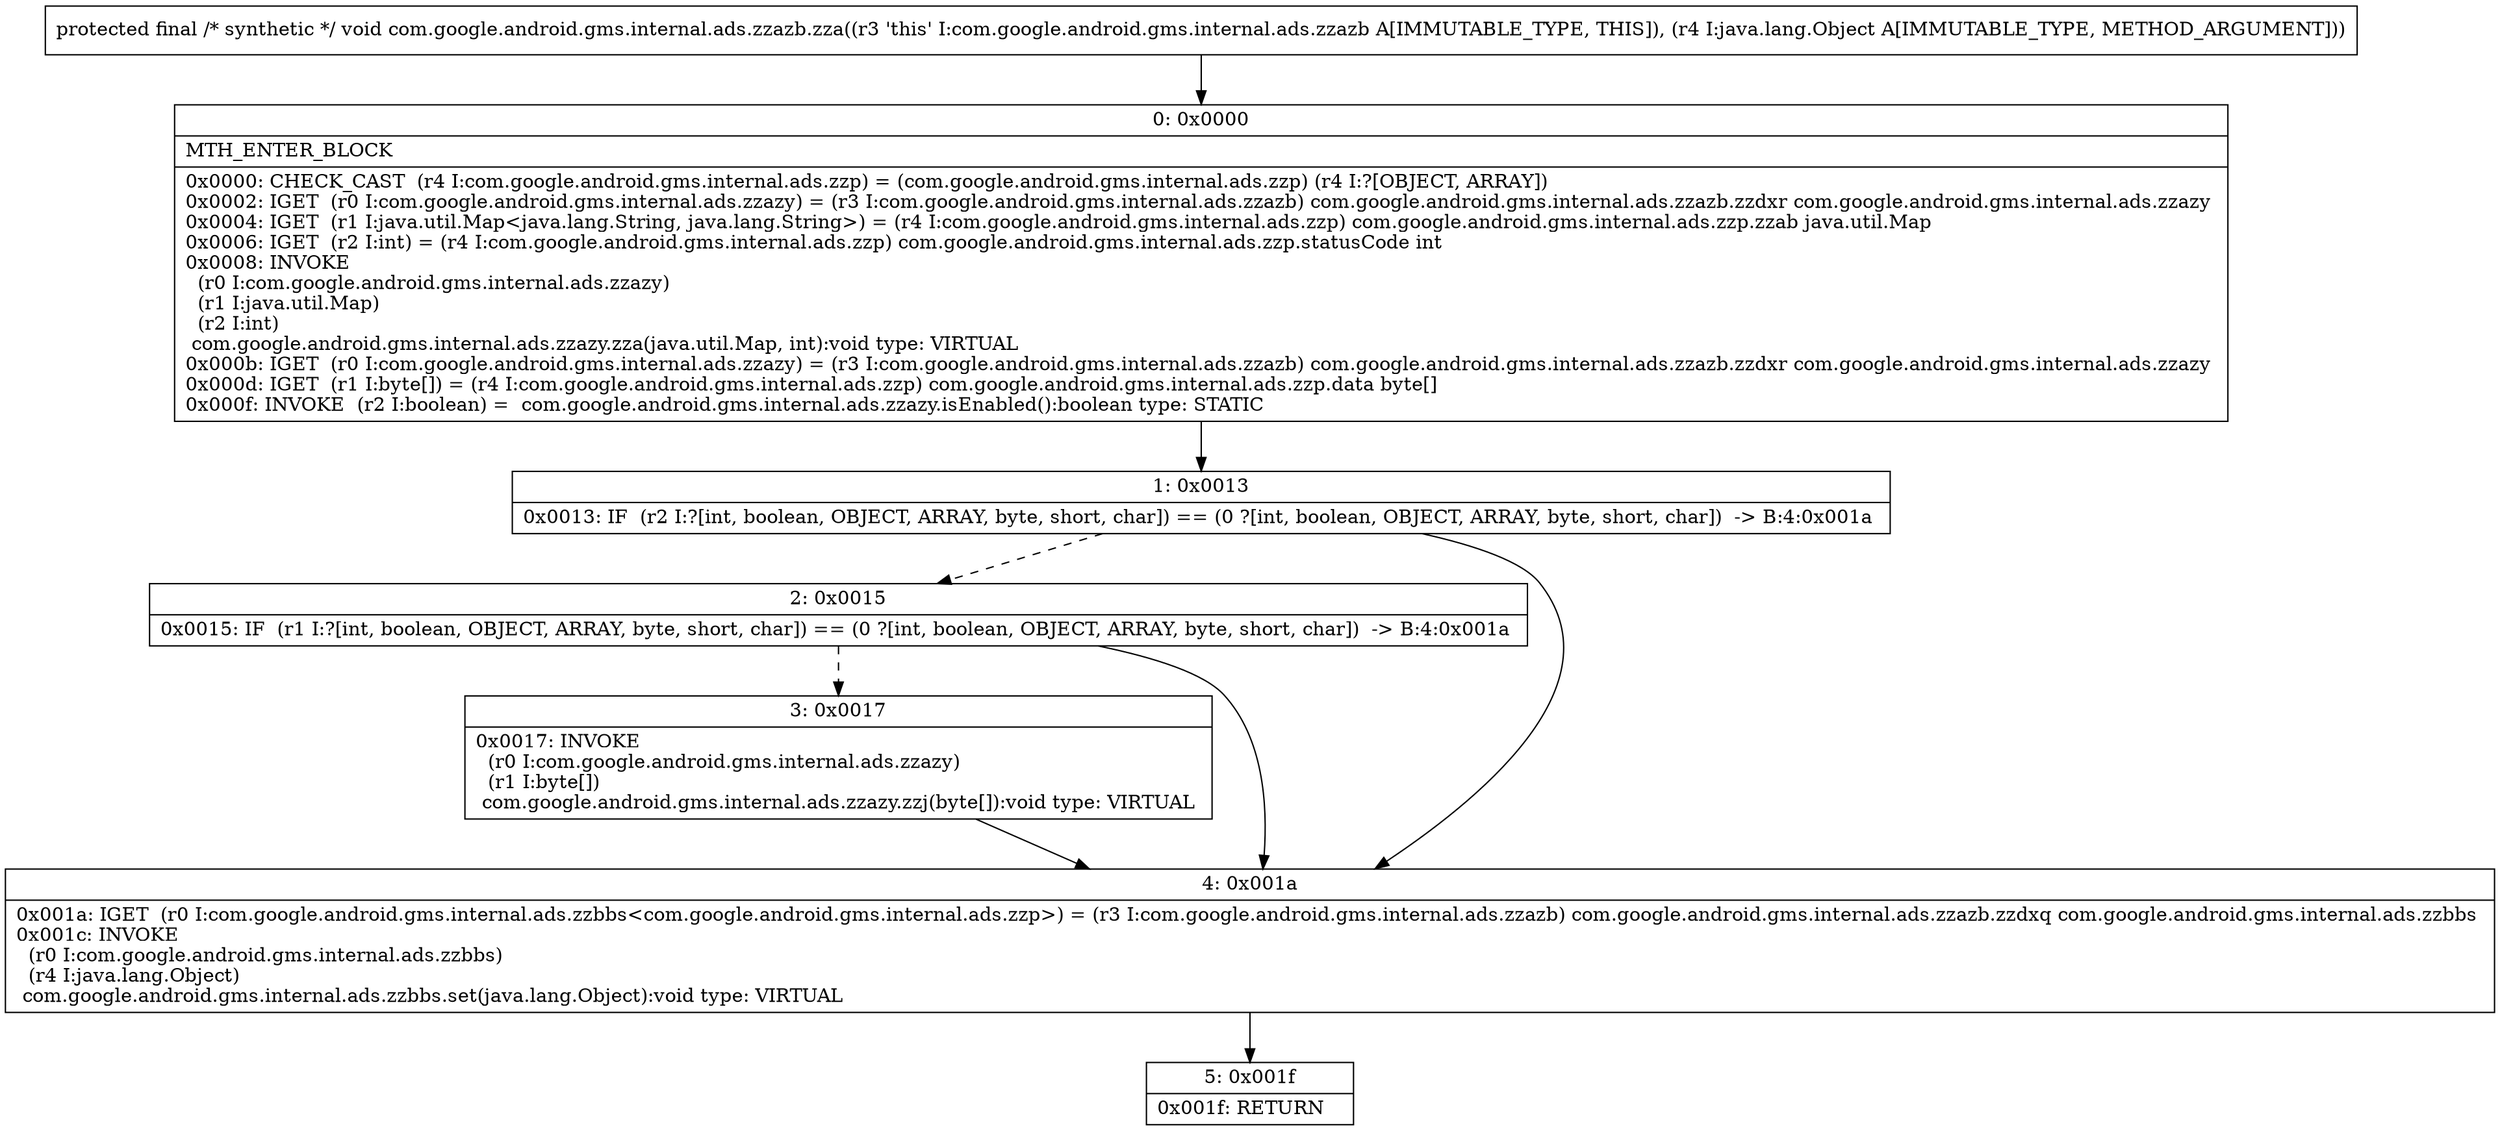 digraph "CFG forcom.google.android.gms.internal.ads.zzazb.zza(Ljava\/lang\/Object;)V" {
Node_0 [shape=record,label="{0\:\ 0x0000|MTH_ENTER_BLOCK\l|0x0000: CHECK_CAST  (r4 I:com.google.android.gms.internal.ads.zzp) = (com.google.android.gms.internal.ads.zzp) (r4 I:?[OBJECT, ARRAY]) \l0x0002: IGET  (r0 I:com.google.android.gms.internal.ads.zzazy) = (r3 I:com.google.android.gms.internal.ads.zzazb) com.google.android.gms.internal.ads.zzazb.zzdxr com.google.android.gms.internal.ads.zzazy \l0x0004: IGET  (r1 I:java.util.Map\<java.lang.String, java.lang.String\>) = (r4 I:com.google.android.gms.internal.ads.zzp) com.google.android.gms.internal.ads.zzp.zzab java.util.Map \l0x0006: IGET  (r2 I:int) = (r4 I:com.google.android.gms.internal.ads.zzp) com.google.android.gms.internal.ads.zzp.statusCode int \l0x0008: INVOKE  \l  (r0 I:com.google.android.gms.internal.ads.zzazy)\l  (r1 I:java.util.Map)\l  (r2 I:int)\l com.google.android.gms.internal.ads.zzazy.zza(java.util.Map, int):void type: VIRTUAL \l0x000b: IGET  (r0 I:com.google.android.gms.internal.ads.zzazy) = (r3 I:com.google.android.gms.internal.ads.zzazb) com.google.android.gms.internal.ads.zzazb.zzdxr com.google.android.gms.internal.ads.zzazy \l0x000d: IGET  (r1 I:byte[]) = (r4 I:com.google.android.gms.internal.ads.zzp) com.google.android.gms.internal.ads.zzp.data byte[] \l0x000f: INVOKE  (r2 I:boolean) =  com.google.android.gms.internal.ads.zzazy.isEnabled():boolean type: STATIC \l}"];
Node_1 [shape=record,label="{1\:\ 0x0013|0x0013: IF  (r2 I:?[int, boolean, OBJECT, ARRAY, byte, short, char]) == (0 ?[int, boolean, OBJECT, ARRAY, byte, short, char])  \-\> B:4:0x001a \l}"];
Node_2 [shape=record,label="{2\:\ 0x0015|0x0015: IF  (r1 I:?[int, boolean, OBJECT, ARRAY, byte, short, char]) == (0 ?[int, boolean, OBJECT, ARRAY, byte, short, char])  \-\> B:4:0x001a \l}"];
Node_3 [shape=record,label="{3\:\ 0x0017|0x0017: INVOKE  \l  (r0 I:com.google.android.gms.internal.ads.zzazy)\l  (r1 I:byte[])\l com.google.android.gms.internal.ads.zzazy.zzj(byte[]):void type: VIRTUAL \l}"];
Node_4 [shape=record,label="{4\:\ 0x001a|0x001a: IGET  (r0 I:com.google.android.gms.internal.ads.zzbbs\<com.google.android.gms.internal.ads.zzp\>) = (r3 I:com.google.android.gms.internal.ads.zzazb) com.google.android.gms.internal.ads.zzazb.zzdxq com.google.android.gms.internal.ads.zzbbs \l0x001c: INVOKE  \l  (r0 I:com.google.android.gms.internal.ads.zzbbs)\l  (r4 I:java.lang.Object)\l com.google.android.gms.internal.ads.zzbbs.set(java.lang.Object):void type: VIRTUAL \l}"];
Node_5 [shape=record,label="{5\:\ 0x001f|0x001f: RETURN   \l}"];
MethodNode[shape=record,label="{protected final \/* synthetic *\/ void com.google.android.gms.internal.ads.zzazb.zza((r3 'this' I:com.google.android.gms.internal.ads.zzazb A[IMMUTABLE_TYPE, THIS]), (r4 I:java.lang.Object A[IMMUTABLE_TYPE, METHOD_ARGUMENT])) }"];
MethodNode -> Node_0;
Node_0 -> Node_1;
Node_1 -> Node_2[style=dashed];
Node_1 -> Node_4;
Node_2 -> Node_3[style=dashed];
Node_2 -> Node_4;
Node_3 -> Node_4;
Node_4 -> Node_5;
}

